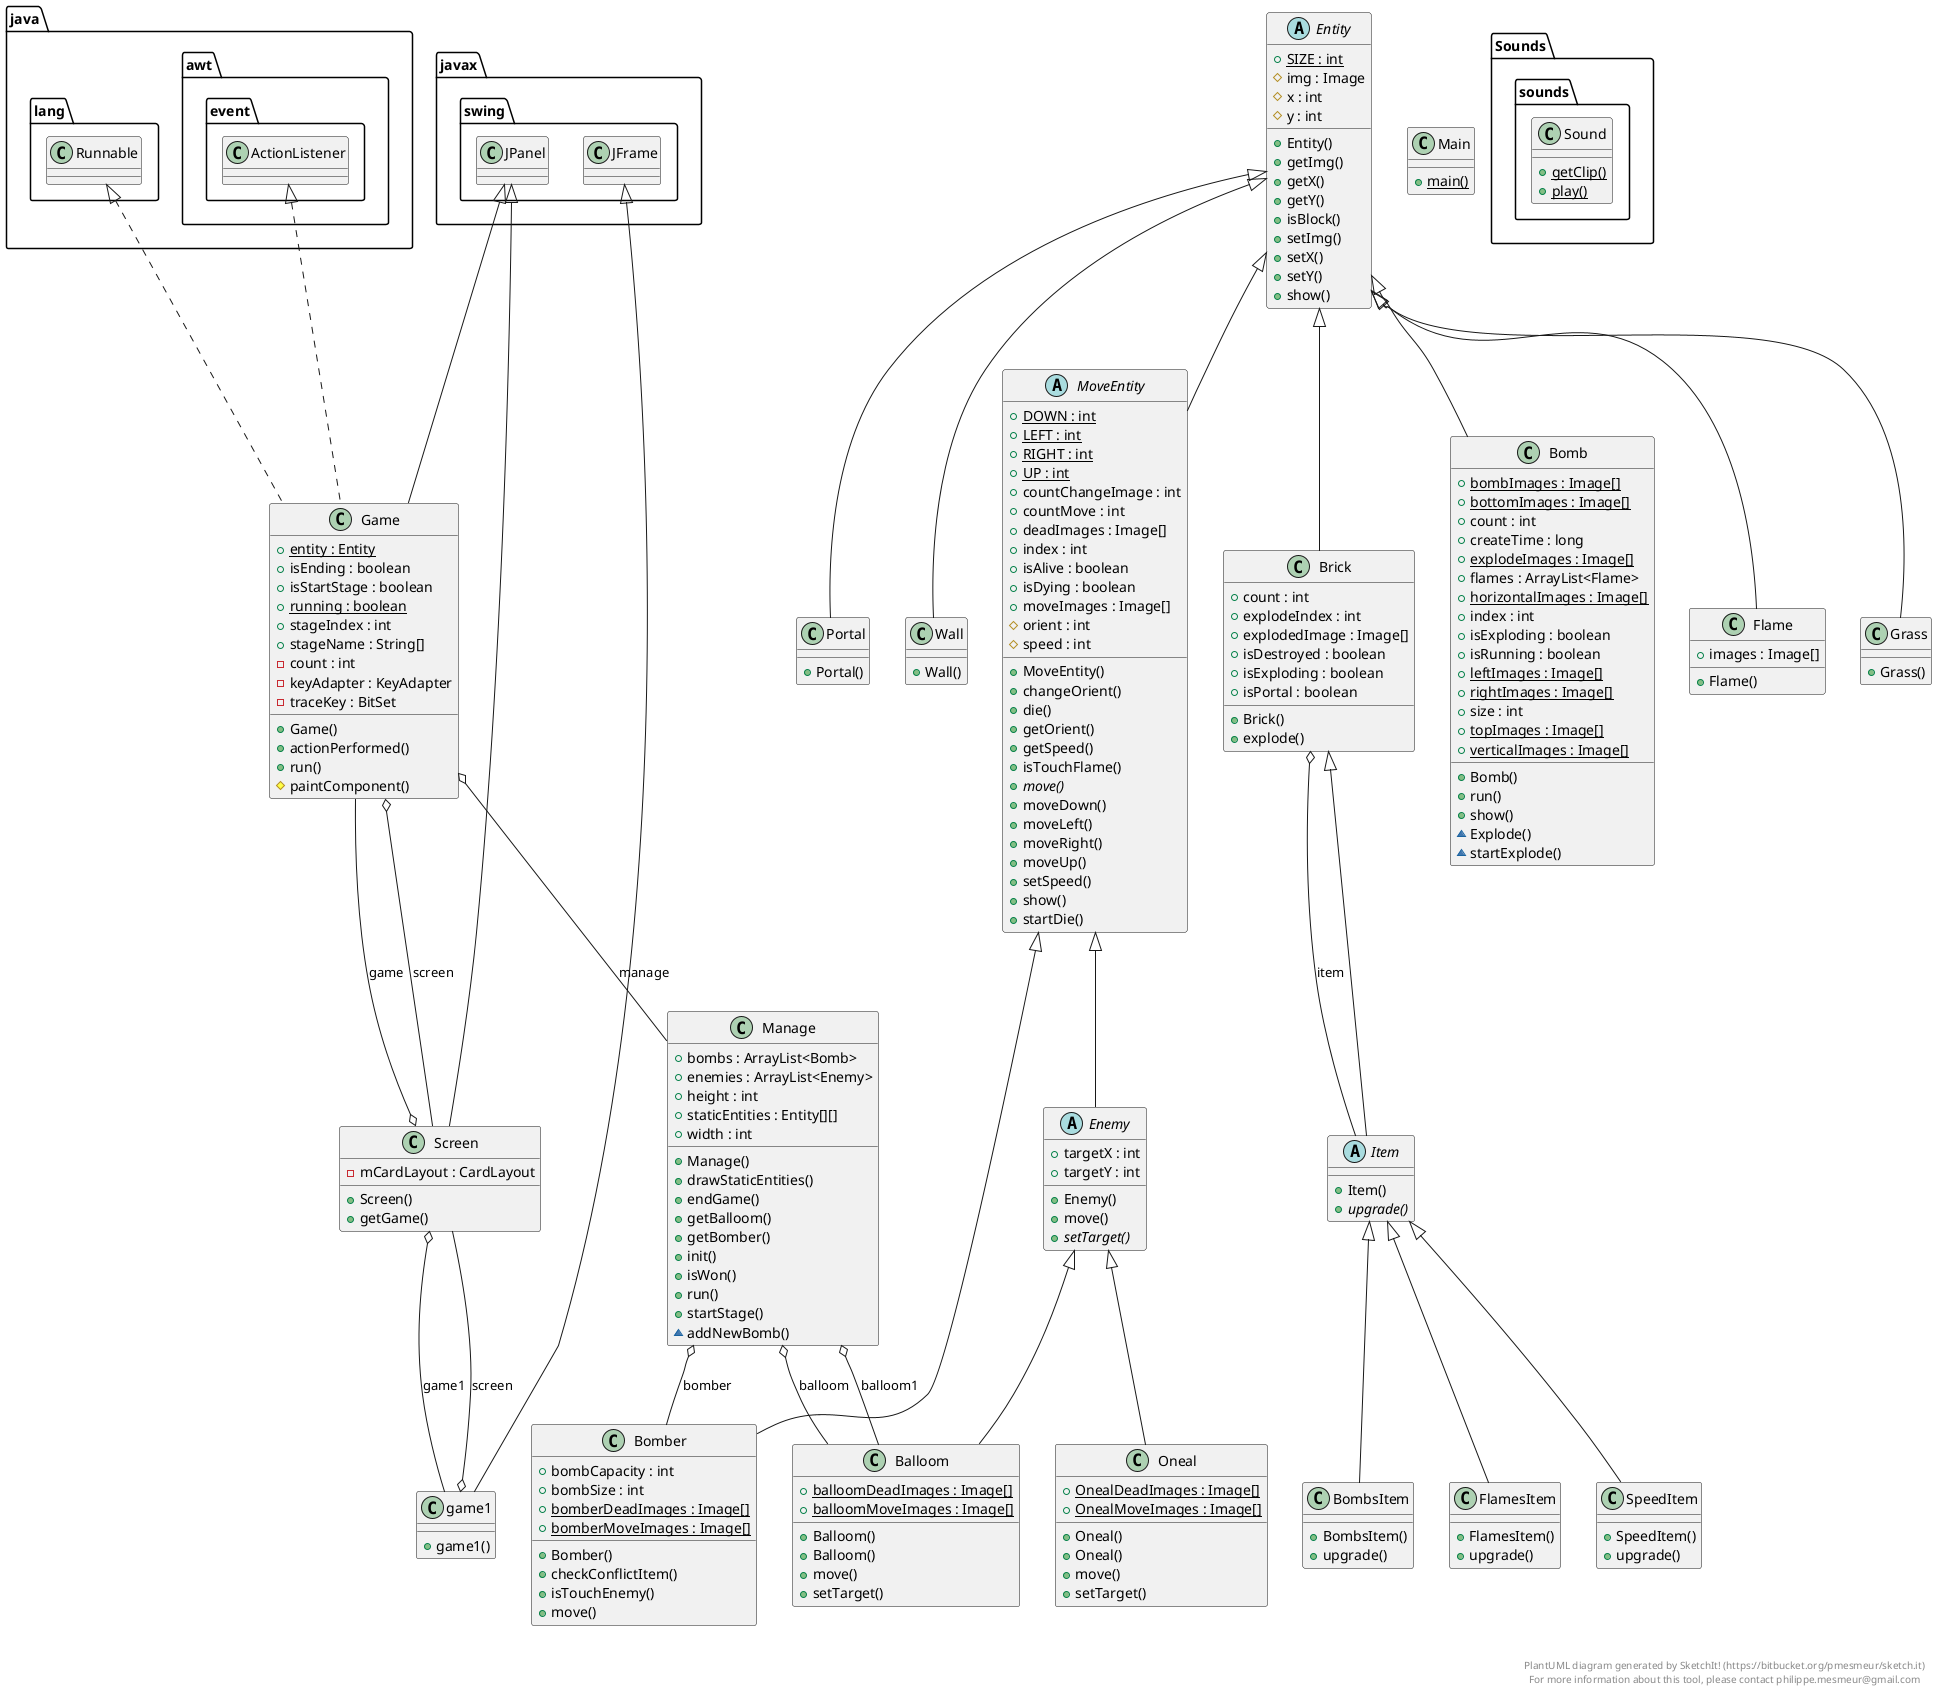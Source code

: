 @startuml


    class Balloom {
        {static} + balloomDeadImages : Image[]
        {static} + balloomMoveImages : Image[]
        + Balloom()
        + Balloom()
        + move()
        + setTarget()
    }

    class Bomb {
            {static} + bombImages : Image[]
            {static} + bottomImages : Image[]
            + count : int
            + createTime : long
            {static} + explodeImages : Image[]
            + flames : ArrayList<Flame>
            {static} + horizontalImages : Image[]
            + index : int
            + isExploding : boolean
            + isRunning : boolean
            {static} + leftImages : Image[]
            {static} + rightImages : Image[]
            + size : int
            {static} + topImages : Image[]
            {static} + verticalImages : Image[]
            + Bomb()
            + run()
            + show()
            ~ Explode()
            ~ startExplode()
        }




        class Bomber {
            + bombCapacity : int
            + bombSize : int
            {static} + bomberDeadImages : Image[]
            {static} + bomberMoveImages : Image[]
            + Bomber()
            + checkConflictItem()
            + isTouchEnemy()
            + move()
        }




        class BombsItem {
            + BombsItem()
            + upgrade()
        }




        class Brick {
            + count : int
            + explodeIndex : int
            + explodedImage : Image[]
            + isDestroyed : boolean
            + isExploding : boolean
            + isPortal : boolean
            + Brick()
            + explode()
        }



        abstract class Enemy {
            + targetX : int
            + targetY : int
            + Enemy()
            + move()
            {abstract} + setTarget()
        }




        abstract class Entity {
            {static} + SIZE : int
            # img : Image
            # x : int
            # y : int
            + Entity()
            + getImg()
            + getX()
            + getY()
            + isBlock()
            + setImg()
            + setX()
            + setY()
            + show()
        }




        class Flame {
            + images : Image[]
            + Flame()
        }




        class FlamesItem {
            + FlamesItem()
            + upgrade()
        }




        class Game {
            {static} + entity : Entity
            + isEnding : boolean
            + isStartStage : boolean
            {static} + running : boolean
            + stageIndex : int
            + stageName : String[]
            - count : int
            - keyAdapter : KeyAdapter
            - traceKey : BitSet
            + Game()
            + actionPerformed()
            + run()
            # paintComponent()
        }




        class Grass {
            + Grass()
        }




        abstract class Item {
            + Item()
            {abstract} + upgrade()
        }




        class Main {
            {static} + main()
        }




        class Manage {
            + bombs : ArrayList<Bomb>
            + enemies : ArrayList<Enemy>
            + height : int
            + staticEntities : Entity[][]
            + width : int
            + Manage()
            + drawStaticEntities()
            + endGame()
            + getBalloom()
            + getBomber()
            + init()
            + isWon()
            + run()
            + startStage()
            ~ addNewBomb()
        }



        abstract class MoveEntity {
            {static} + DOWN : int
            {static} + LEFT : int
            {static} + RIGHT : int
            {static} + UP : int
            + countChangeImage : int
            + countMove : int
            + deadImages : Image[]
            + index : int
            + isAlive : boolean
            + isDying : boolean
            + moveImages : Image[]
            # orient : int
            # speed : int
            + MoveEntity()
            + changeOrient()
            + die()
            + getOrient()
            + getSpeed()
            + isTouchFlame()
            {abstract} + move()
            + moveDown()
            + moveLeft()
            + moveRight()
            + moveUp()
            + setSpeed()
            + show()
            + startDie()
        }




        class Oneal {
            {static} + OnealDeadImages : Image[]
            {static} + OnealMoveImages : Image[]
            + Oneal()
            + Oneal()
            + move()
            + setTarget()
        }




        class Portal {
            + Portal()
        }




        class Screen {
            - mCardLayout : CardLayout
            + Screen()
            + getGame()
        }



        class SpeedItem {
            + SpeedItem()
            + upgrade()
        }




        class Wall {
            + Wall()
        }




        class game1 {
            + game1()
        }




        namespace Sounds {
          class sounds.Sound {
              {static} + getClip()
              {static} + play()
          }
        }

      Balloom -up-|> Enemy
      Bomb -up-|> Entity
      Bomber -up-|> MoveEntity
      BombsItem -up-|> Item
      Brick -up-|> Entity
      Brick o-- Item : item
      Enemy -up-|> MoveEntity
      Flame -up-|> Entity
      FlamesItem -up-|> Item
      Game .up.|> java.awt.event.ActionListener
      Game .up.|> java.lang.Runnable
      Game -up-|> javax.swing.JPanel
      Game o-- Manage : manage
      Game o-- Screen : screen
      Grass -up-|> Entity
      Item -up-|> Brick
      Manage o-- Balloom : balloom
      Manage o-- Balloom : balloom1
      Manage o-- Bomber : bomber
      MoveEntity -up-|> Entity
      Oneal -up-|> Enemy
      Portal -up-|> Entity
      Screen -up-|> javax.swing.JPanel
      Screen o-- Game : game
      Screen o-- game1 : game1
      SpeedItem -up-|> Item
      Wall -up-|> Entity
      game1 -up-|> javax.swing.JFrame
      game1 o-- Screen : screen


    right footer


    PlantUML diagram generated by SketchIt! (https://bitbucket.org/pmesmeur/sketch.it)
    For more information about this tool, please contact philippe.mesmeur@gmail.com
    endfooter





@enduml

